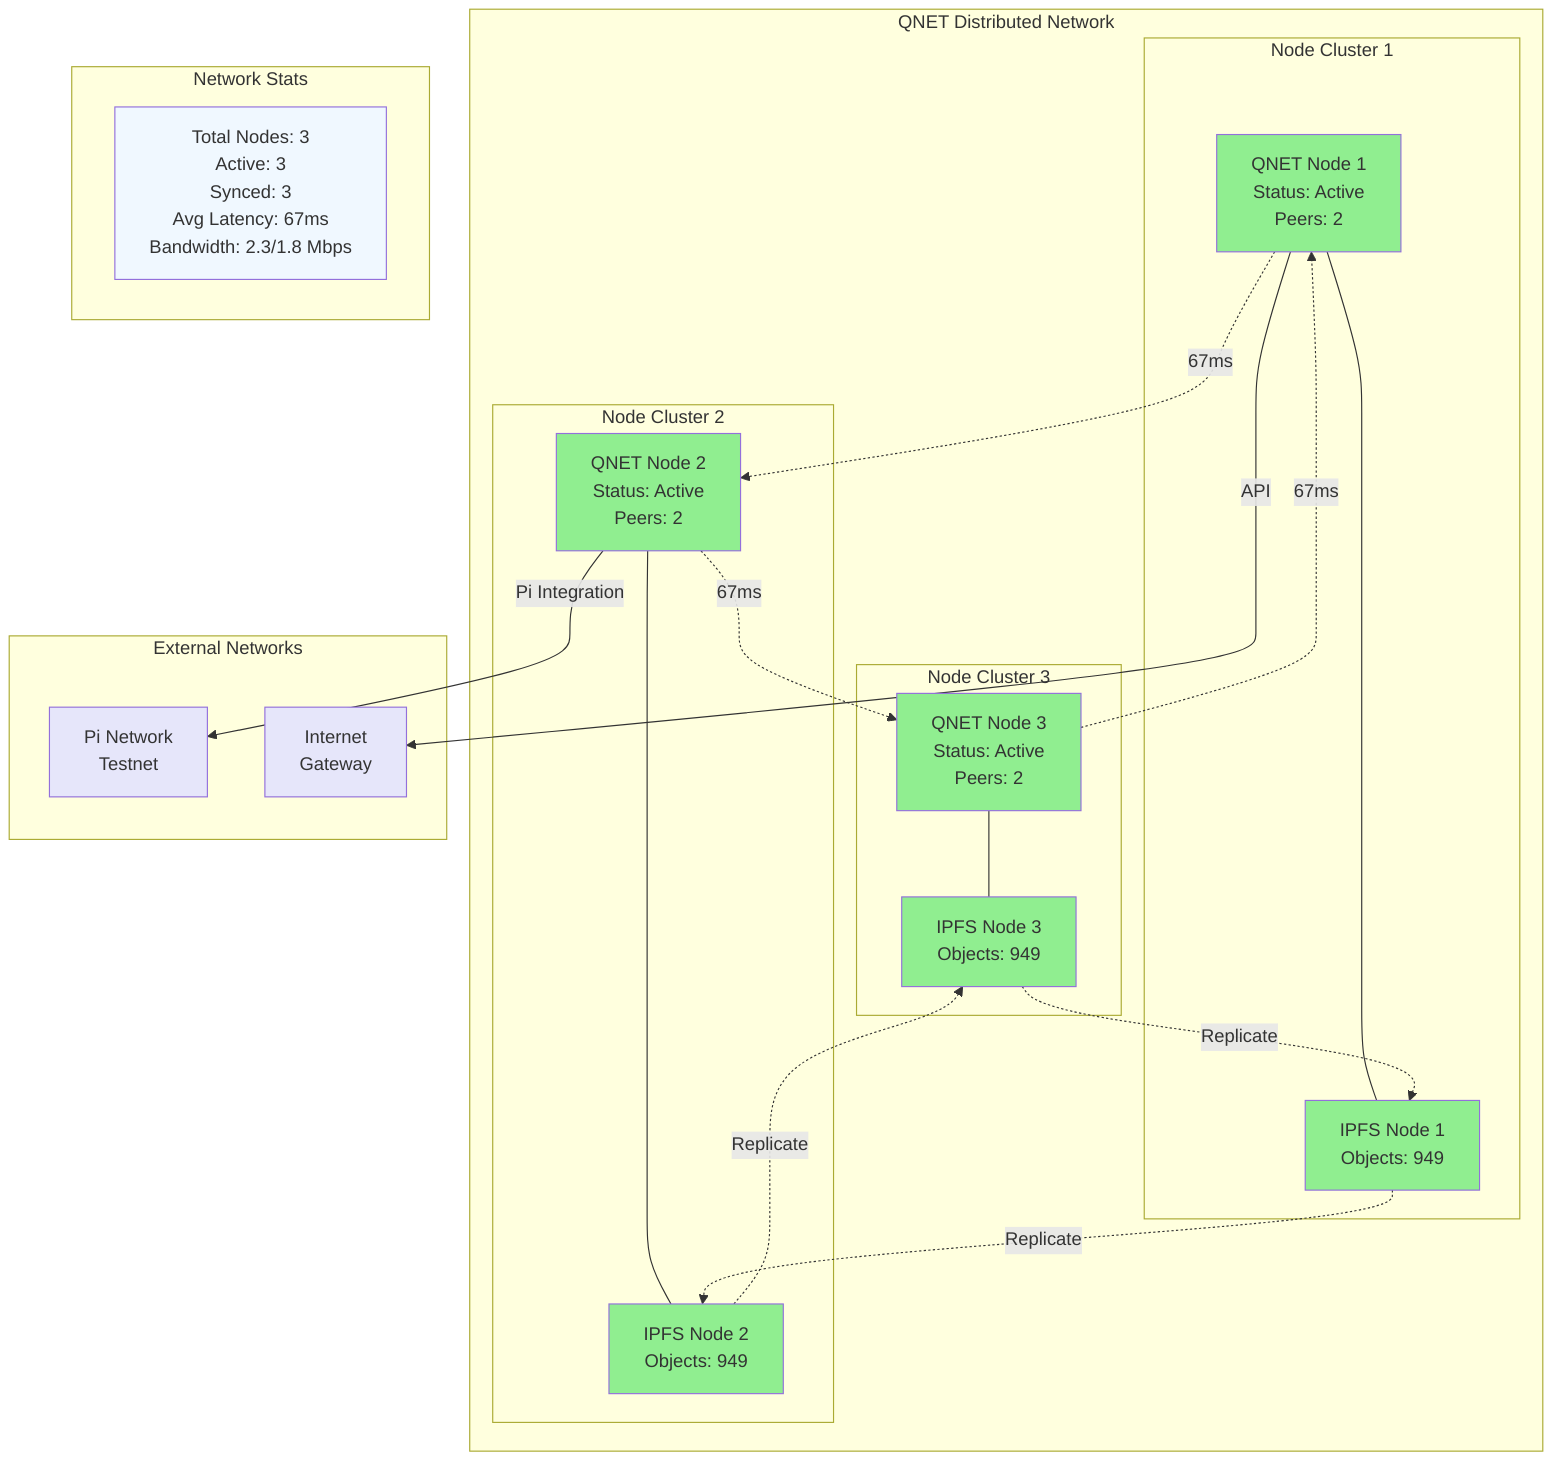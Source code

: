 graph TB
    subgraph "QNET Distributed Network"
        subgraph "Node Cluster 1"
            N1[QNET Node 1<br/>Status: Active<br/>Peers: 2]
            I1[IPFS Node 1<br/>Objects: 949]
        end
        
        subgraph "Node Cluster 2"
            N2[QNET Node 2<br/>Status: Active<br/>Peers: 2]
            I2[IPFS Node 2<br/>Objects: 949]
        end
        
        subgraph "Node Cluster 3"
            N3[QNET Node 3<br/>Status: Active<br/>Peers: 2]
            I3[IPFS Node 3<br/>Objects: 949]
        end
    end
    
    subgraph "External Networks"
        PiNet[Pi Network<br/>Testnet]
        Internet[Internet<br/>Gateway]
    end
    
    subgraph "Network Stats"
        Stats[Total Nodes: 3<br/>Active: 3<br/>Synced: 3<br/>Avg Latency: 67ms<br/>Bandwidth: 2.3/1.8 Mbps]
    end
    
    N1 -.->|67ms| N2
    N2 -.->|67ms| N3
    N3 -.->|67ms| N1
    
    N1 --- I1
    N2 --- I2
    N3 --- I3
    
    I1 -.->|Replicate| I2
    I2 -.->|Replicate| I3
    I3 -.->|Replicate| I1
    
    N1 -->|API| Internet
    N2 -->|Pi Integration| PiNet
    
    classDef active fill:#90EE90
    classDef synced fill:#98FB98
    classDef external fill:#E6E6FA
    classDef stats fill:#F0F8FF
    
    class N1,N2,N3,I1,I2,I3 active
    class PiNet,Internet external
    class Stats stats
